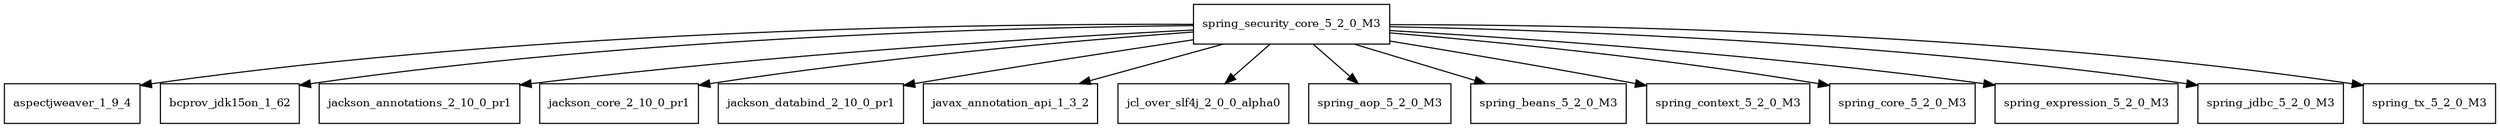 digraph spring_security_core_5_2_0_M3_dependencies {
  node [shape = box, fontsize=10.0];
  spring_security_core_5_2_0_M3 -> aspectjweaver_1_9_4;
  spring_security_core_5_2_0_M3 -> bcprov_jdk15on_1_62;
  spring_security_core_5_2_0_M3 -> jackson_annotations_2_10_0_pr1;
  spring_security_core_5_2_0_M3 -> jackson_core_2_10_0_pr1;
  spring_security_core_5_2_0_M3 -> jackson_databind_2_10_0_pr1;
  spring_security_core_5_2_0_M3 -> javax_annotation_api_1_3_2;
  spring_security_core_5_2_0_M3 -> jcl_over_slf4j_2_0_0_alpha0;
  spring_security_core_5_2_0_M3 -> spring_aop_5_2_0_M3;
  spring_security_core_5_2_0_M3 -> spring_beans_5_2_0_M3;
  spring_security_core_5_2_0_M3 -> spring_context_5_2_0_M3;
  spring_security_core_5_2_0_M3 -> spring_core_5_2_0_M3;
  spring_security_core_5_2_0_M3 -> spring_expression_5_2_0_M3;
  spring_security_core_5_2_0_M3 -> spring_jdbc_5_2_0_M3;
  spring_security_core_5_2_0_M3 -> spring_tx_5_2_0_M3;
}
